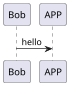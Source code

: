 {
  "sha1": "quuwgqbq1rwpel1fost6dtpq8ad9xco",
  "insertion": {
    "when": "2024-06-04T17:28:42.926Z",
    "user": "plantuml@gmail.com"
  }
}
@startuml
scale 70 width
participant Bob
participant APP
url of APP is [[http://tomcat.apache.org/]]
Bob -> APP : hello
@enduml
